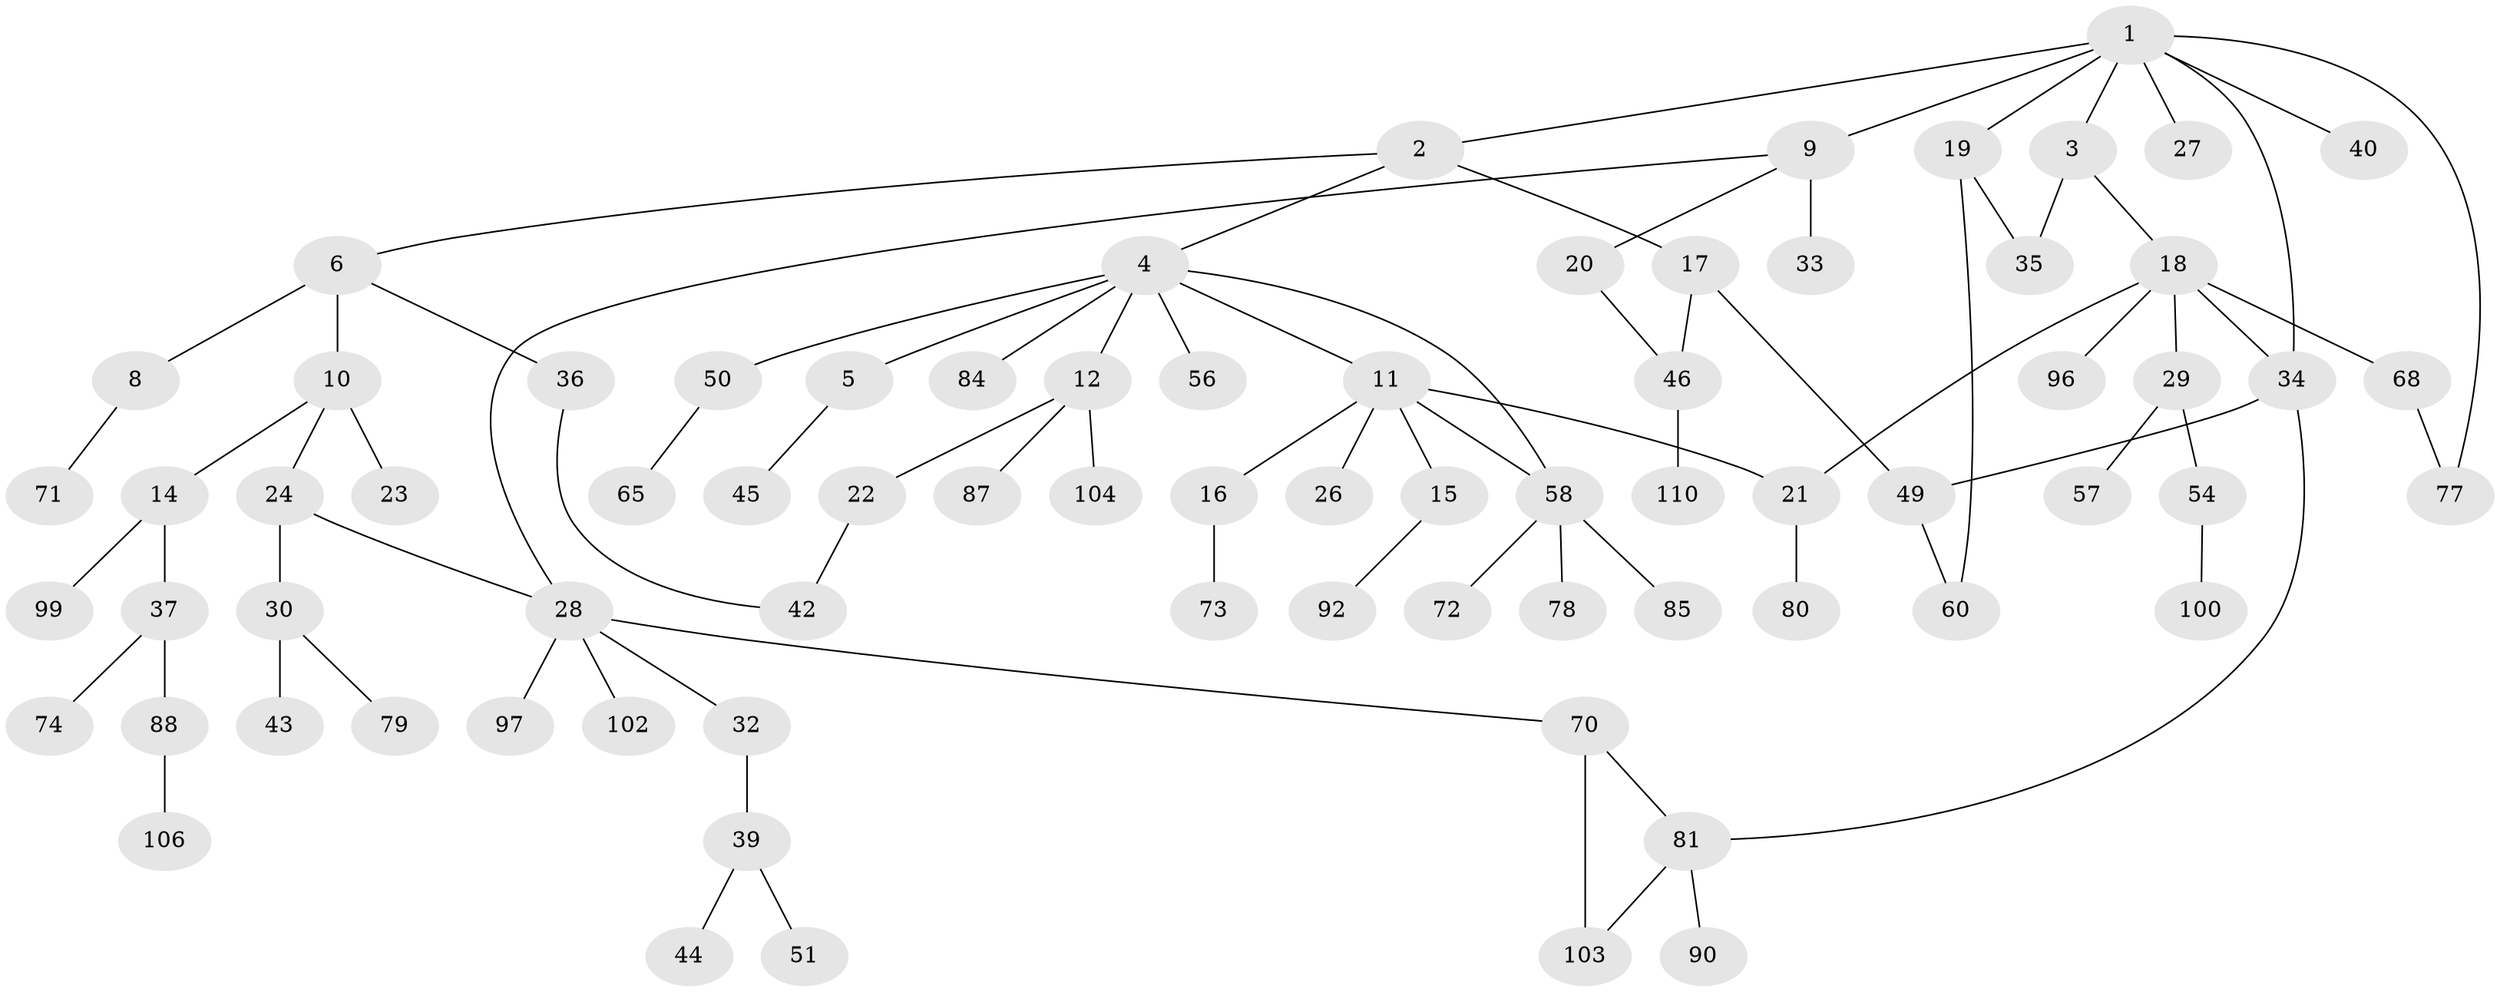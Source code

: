// original degree distribution, {8: 0.008928571428571428, 4: 0.11607142857142858, 7: 0.008928571428571428, 3: 0.14285714285714285, 1: 0.4107142857142857, 5: 0.026785714285714284, 6: 0.017857142857142856, 2: 0.26785714285714285}
// Generated by graph-tools (version 1.1) at 2025/10/02/27/25 16:10:54]
// undirected, 75 vertices, 86 edges
graph export_dot {
graph [start="1"]
  node [color=gray90,style=filled];
  1 [super="+69"];
  2;
  3 [super="+94"];
  4 [super="+55"];
  5 [super="+7"];
  6 [super="+13"];
  8 [super="+31"];
  9 [super="+83"];
  10 [super="+111"];
  11;
  12;
  14 [super="+25"];
  15 [super="+64"];
  16 [super="+67"];
  17;
  18 [super="+93"];
  19 [super="+48"];
  20;
  21 [super="+98"];
  22 [super="+105"];
  23;
  24 [super="+59"];
  26;
  27;
  28 [super="+41"];
  29 [super="+61"];
  30 [super="+109"];
  32;
  33 [super="+63"];
  34 [super="+38"];
  35;
  36 [super="+101"];
  37 [super="+66"];
  39 [super="+53"];
  40;
  42 [super="+76"];
  43;
  44;
  45 [super="+112"];
  46 [super="+47"];
  49 [super="+52"];
  50;
  51 [super="+75"];
  54;
  56;
  57;
  58 [super="+62"];
  60 [super="+82"];
  65;
  68;
  70 [super="+95"];
  71 [super="+89"];
  72 [super="+108"];
  73 [super="+107"];
  74;
  77;
  78;
  79;
  80;
  81 [super="+86"];
  84;
  85 [super="+91"];
  87;
  88;
  90;
  92;
  96;
  97;
  99;
  100;
  102;
  103;
  104;
  106;
  110;
  1 -- 2;
  1 -- 3;
  1 -- 9;
  1 -- 19;
  1 -- 27;
  1 -- 34;
  1 -- 40;
  1 -- 77;
  2 -- 4;
  2 -- 6;
  2 -- 17;
  3 -- 18;
  3 -- 35;
  4 -- 5;
  4 -- 11;
  4 -- 12;
  4 -- 50;
  4 -- 58;
  4 -- 56;
  4 -- 84;
  5 -- 45;
  6 -- 8;
  6 -- 10 [weight=2];
  6 -- 36;
  8 -- 71;
  9 -- 20;
  9 -- 33;
  9 -- 28;
  10 -- 14;
  10 -- 23;
  10 -- 24;
  11 -- 15;
  11 -- 16;
  11 -- 26;
  11 -- 58;
  11 -- 21;
  12 -- 22;
  12 -- 87;
  12 -- 104;
  14 -- 37;
  14 -- 99;
  15 -- 92;
  16 -- 73;
  17 -- 46;
  17 -- 49;
  18 -- 21;
  18 -- 29;
  18 -- 68;
  18 -- 96;
  18 -- 34;
  19 -- 35;
  19 -- 60;
  20 -- 46;
  21 -- 80;
  22 -- 42;
  24 -- 28;
  24 -- 30;
  28 -- 32;
  28 -- 102;
  28 -- 97;
  28 -- 70;
  29 -- 54;
  29 -- 57;
  30 -- 43;
  30 -- 79;
  32 -- 39;
  34 -- 81;
  34 -- 49;
  36 -- 42;
  37 -- 74;
  37 -- 88;
  39 -- 44;
  39 -- 51;
  46 -- 110;
  49 -- 60;
  50 -- 65;
  54 -- 100;
  58 -- 78;
  58 -- 72;
  58 -- 85;
  68 -- 77;
  70 -- 81;
  70 -- 103;
  81 -- 103;
  81 -- 90;
  88 -- 106;
}

